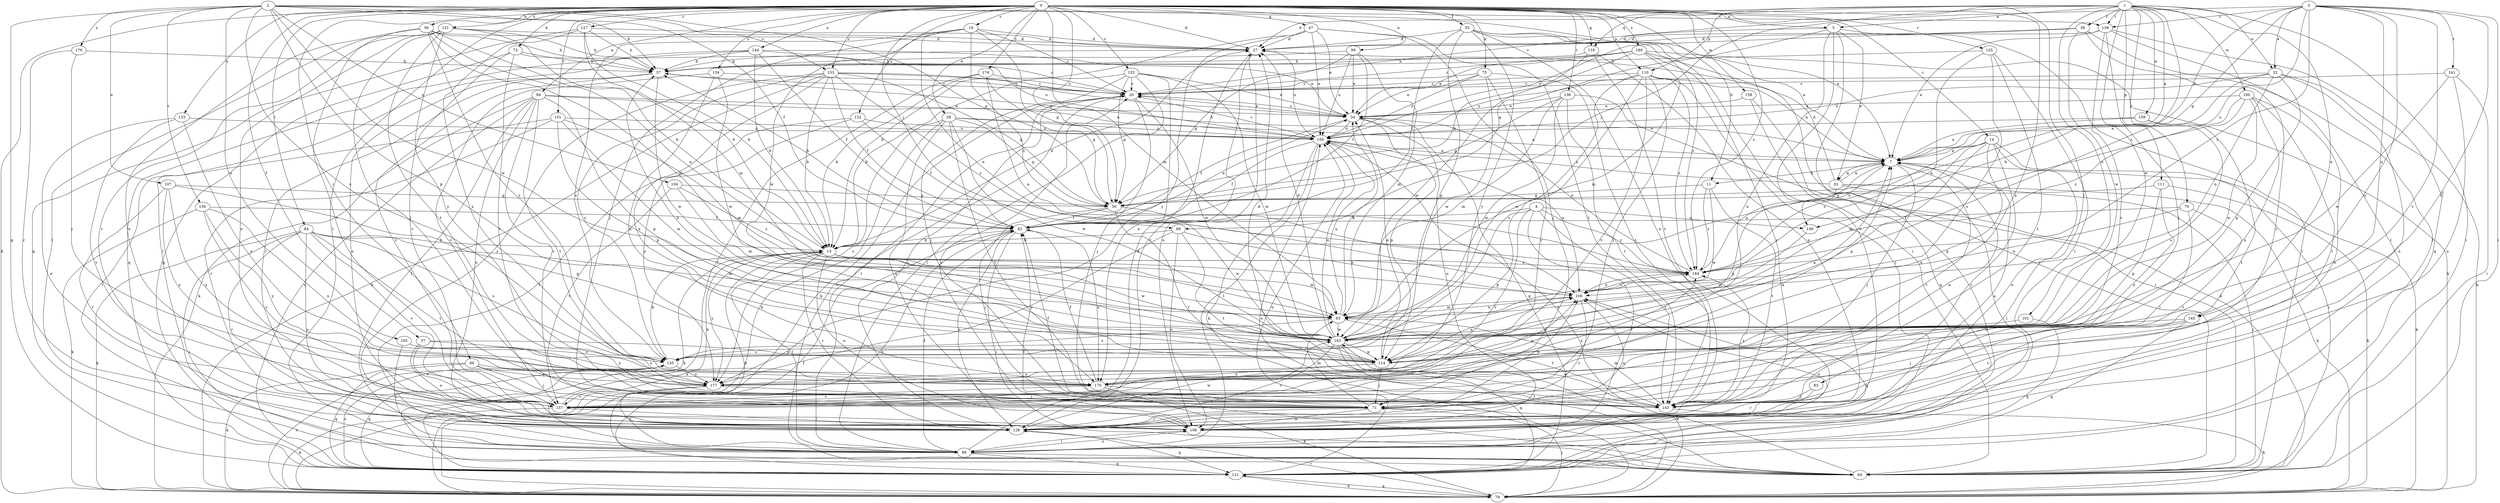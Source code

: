 strict digraph  {
0;
1;
2;
3;
4;
5;
7;
11;
13;
14;
19;
20;
27;
28;
32;
33;
34;
35;
37;
38;
42;
47;
50;
56;
57;
60;
64;
69;
70;
71;
73;
75;
79;
83;
84;
86;
93;
94;
99;
100;
101;
104;
105;
107;
108;
110;
111;
114;
119;
121;
125;
127;
128;
131;
132;
133;
134;
135;
136;
139;
141;
143;
144;
145;
149;
150;
151;
152;
153;
156;
157;
158;
159;
160;
163;
170;
174;
176;
177;
180;
184;
0 -> 5  [label=a];
0 -> 11  [label=b];
0 -> 14  [label=c];
0 -> 19  [label=c];
0 -> 27  [label=d];
0 -> 28  [label=e];
0 -> 35  [label=f];
0 -> 37  [label=f];
0 -> 47  [label=g];
0 -> 50  [label=g];
0 -> 56  [label=h];
0 -> 60  [label=i];
0 -> 69  [label=j];
0 -> 73  [label=k];
0 -> 75  [label=k];
0 -> 79  [label=k];
0 -> 83  [label=l];
0 -> 84  [label=l];
0 -> 86  [label=l];
0 -> 93  [label=m];
0 -> 94  [label=n];
0 -> 99  [label=n];
0 -> 110  [label=p];
0 -> 119  [label=q];
0 -> 125  [label=r];
0 -> 127  [label=r];
0 -> 131  [label=s];
0 -> 132  [label=s];
0 -> 133  [label=s];
0 -> 134  [label=s];
0 -> 136  [label=t];
0 -> 144  [label=u];
0 -> 151  [label=v];
0 -> 152  [label=v];
0 -> 153  [label=v];
0 -> 158  [label=w];
0 -> 170  [label=x];
0 -> 174  [label=y];
0 -> 180  [label=z];
0 -> 184  [label=z];
1 -> 5  [label=a];
1 -> 7  [label=a];
1 -> 27  [label=d];
1 -> 32  [label=e];
1 -> 38  [label=f];
1 -> 64  [label=i];
1 -> 69  [label=j];
1 -> 70  [label=j];
1 -> 101  [label=o];
1 -> 110  [label=p];
1 -> 111  [label=p];
1 -> 119  [label=q];
1 -> 139  [label=t];
1 -> 145  [label=u];
1 -> 159  [label=w];
1 -> 160  [label=w];
1 -> 163  [label=w];
1 -> 184  [label=z];
2 -> 7  [label=a];
2 -> 42  [label=f];
2 -> 50  [label=g];
2 -> 57  [label=h];
2 -> 104  [label=o];
2 -> 105  [label=o];
2 -> 107  [label=o];
2 -> 114  [label=p];
2 -> 121  [label=q];
2 -> 135  [label=s];
2 -> 139  [label=t];
2 -> 153  [label=v];
2 -> 156  [label=v];
2 -> 163  [label=w];
2 -> 176  [label=y];
3 -> 7  [label=a];
3 -> 20  [label=c];
3 -> 32  [label=e];
3 -> 50  [label=g];
3 -> 64  [label=i];
3 -> 139  [label=t];
3 -> 141  [label=t];
3 -> 145  [label=u];
3 -> 149  [label=u];
3 -> 157  [label=v];
3 -> 170  [label=x];
3 -> 177  [label=y];
3 -> 184  [label=z];
4 -> 42  [label=f];
4 -> 86  [label=l];
4 -> 114  [label=p];
4 -> 143  [label=t];
4 -> 149  [label=u];
4 -> 157  [label=v];
4 -> 184  [label=z];
5 -> 27  [label=d];
5 -> 33  [label=e];
5 -> 50  [label=g];
5 -> 64  [label=i];
5 -> 108  [label=o];
5 -> 121  [label=q];
5 -> 170  [label=x];
7 -> 11  [label=b];
7 -> 33  [label=e];
7 -> 57  [label=h];
7 -> 71  [label=j];
7 -> 79  [label=k];
7 -> 143  [label=t];
7 -> 149  [label=u];
11 -> 50  [label=g];
11 -> 143  [label=t];
11 -> 163  [label=w];
11 -> 184  [label=z];
13 -> 27  [label=d];
13 -> 86  [label=l];
13 -> 93  [label=m];
13 -> 108  [label=o];
13 -> 128  [label=r];
13 -> 163  [label=w];
13 -> 177  [label=y];
13 -> 184  [label=z];
14 -> 7  [label=a];
14 -> 64  [label=i];
14 -> 93  [label=m];
14 -> 108  [label=o];
14 -> 114  [label=p];
14 -> 128  [label=r];
14 -> 170  [label=x];
14 -> 184  [label=z];
19 -> 20  [label=c];
19 -> 27  [label=d];
19 -> 50  [label=g];
19 -> 71  [label=j];
19 -> 100  [label=n];
19 -> 135  [label=s];
19 -> 163  [label=w];
19 -> 184  [label=z];
20 -> 34  [label=e];
20 -> 71  [label=j];
20 -> 79  [label=k];
20 -> 86  [label=l];
20 -> 163  [label=w];
27 -> 57  [label=h];
27 -> 108  [label=o];
27 -> 128  [label=r];
27 -> 150  [label=u];
28 -> 7  [label=a];
28 -> 50  [label=g];
28 -> 79  [label=k];
28 -> 108  [label=o];
28 -> 143  [label=t];
28 -> 150  [label=u];
28 -> 163  [label=w];
28 -> 177  [label=y];
32 -> 13  [label=b];
32 -> 20  [label=c];
32 -> 79  [label=k];
32 -> 100  [label=n];
32 -> 108  [label=o];
32 -> 114  [label=p];
32 -> 150  [label=u];
33 -> 7  [label=a];
33 -> 27  [label=d];
33 -> 64  [label=i];
33 -> 79  [label=k];
33 -> 86  [label=l];
33 -> 114  [label=p];
33 -> 150  [label=u];
34 -> 20  [label=c];
34 -> 42  [label=f];
34 -> 108  [label=o];
34 -> 114  [label=p];
34 -> 121  [label=q];
34 -> 150  [label=u];
35 -> 7  [label=a];
35 -> 27  [label=d];
35 -> 42  [label=f];
35 -> 64  [label=i];
35 -> 108  [label=o];
35 -> 114  [label=p];
35 -> 177  [label=y];
35 -> 184  [label=z];
37 -> 108  [label=o];
37 -> 114  [label=p];
37 -> 157  [label=v];
37 -> 177  [label=y];
38 -> 27  [label=d];
38 -> 86  [label=l];
38 -> 128  [label=r];
38 -> 150  [label=u];
38 -> 163  [label=w];
42 -> 13  [label=b];
42 -> 34  [label=e];
42 -> 57  [label=h];
42 -> 64  [label=i];
42 -> 121  [label=q];
42 -> 128  [label=r];
42 -> 170  [label=x];
47 -> 13  [label=b];
47 -> 27  [label=d];
47 -> 34  [label=e];
47 -> 71  [label=j];
47 -> 143  [label=t];
47 -> 150  [label=u];
47 -> 177  [label=y];
50 -> 42  [label=f];
50 -> 71  [label=j];
50 -> 143  [label=t];
50 -> 163  [label=w];
56 -> 13  [label=b];
56 -> 27  [label=d];
56 -> 57  [label=h];
56 -> 93  [label=m];
56 -> 100  [label=n];
56 -> 108  [label=o];
56 -> 135  [label=s];
56 -> 157  [label=v];
57 -> 20  [label=c];
57 -> 108  [label=o];
57 -> 128  [label=r];
57 -> 157  [label=v];
57 -> 163  [label=w];
60 -> 71  [label=j];
60 -> 79  [label=k];
60 -> 121  [label=q];
60 -> 170  [label=x];
60 -> 177  [label=y];
64 -> 13  [label=b];
64 -> 20  [label=c];
64 -> 42  [label=f];
64 -> 135  [label=s];
64 -> 150  [label=u];
69 -> 13  [label=b];
69 -> 100  [label=n];
69 -> 108  [label=o];
69 -> 143  [label=t];
69 -> 177  [label=y];
70 -> 42  [label=f];
70 -> 71  [label=j];
70 -> 100  [label=n];
70 -> 143  [label=t];
71 -> 42  [label=f];
71 -> 64  [label=i];
71 -> 93  [label=m];
71 -> 100  [label=n];
71 -> 108  [label=o];
71 -> 128  [label=r];
73 -> 57  [label=h];
73 -> 121  [label=q];
73 -> 143  [label=t];
73 -> 150  [label=u];
73 -> 157  [label=v];
75 -> 20  [label=c];
75 -> 34  [label=e];
75 -> 143  [label=t];
75 -> 150  [label=u];
75 -> 157  [label=v];
75 -> 163  [label=w];
79 -> 42  [label=f];
79 -> 71  [label=j];
79 -> 121  [label=q];
79 -> 128  [label=r];
79 -> 135  [label=s];
79 -> 150  [label=u];
83 -> 128  [label=r];
83 -> 143  [label=t];
84 -> 13  [label=b];
84 -> 64  [label=i];
84 -> 79  [label=k];
84 -> 93  [label=m];
84 -> 108  [label=o];
84 -> 128  [label=r];
84 -> 135  [label=s];
84 -> 143  [label=t];
84 -> 157  [label=v];
86 -> 27  [label=d];
86 -> 42  [label=f];
86 -> 64  [label=i];
86 -> 100  [label=n];
86 -> 108  [label=o];
86 -> 121  [label=q];
93 -> 34  [label=e];
93 -> 100  [label=n];
93 -> 135  [label=s];
93 -> 143  [label=t];
93 -> 150  [label=u];
93 -> 163  [label=w];
94 -> 34  [label=e];
94 -> 79  [label=k];
94 -> 86  [label=l];
94 -> 108  [label=o];
94 -> 114  [label=p];
94 -> 121  [label=q];
94 -> 143  [label=t];
94 -> 150  [label=u];
94 -> 157  [label=v];
99 -> 34  [label=e];
99 -> 42  [label=f];
99 -> 50  [label=g];
99 -> 57  [label=h];
99 -> 93  [label=m];
99 -> 150  [label=u];
100 -> 93  [label=m];
100 -> 121  [label=q];
100 -> 128  [label=r];
100 -> 184  [label=z];
101 -> 121  [label=q];
101 -> 163  [label=w];
104 -> 50  [label=g];
104 -> 93  [label=m];
104 -> 143  [label=t];
104 -> 184  [label=z];
105 -> 86  [label=l];
105 -> 135  [label=s];
105 -> 170  [label=x];
107 -> 50  [label=g];
107 -> 114  [label=p];
107 -> 128  [label=r];
107 -> 170  [label=x];
107 -> 177  [label=y];
108 -> 7  [label=a];
108 -> 20  [label=c];
108 -> 86  [label=l];
110 -> 7  [label=a];
110 -> 20  [label=c];
110 -> 71  [label=j];
110 -> 86  [label=l];
110 -> 135  [label=s];
110 -> 150  [label=u];
110 -> 157  [label=v];
110 -> 163  [label=w];
110 -> 184  [label=z];
111 -> 50  [label=g];
111 -> 79  [label=k];
111 -> 114  [label=p];
111 -> 177  [label=y];
114 -> 7  [label=a];
114 -> 27  [label=d];
114 -> 34  [label=e];
114 -> 57  [label=h];
114 -> 71  [label=j];
114 -> 100  [label=n];
114 -> 170  [label=x];
114 -> 177  [label=y];
119 -> 57  [label=h];
119 -> 108  [label=o];
119 -> 143  [label=t];
119 -> 163  [label=w];
121 -> 13  [label=b];
121 -> 79  [label=k];
121 -> 135  [label=s];
121 -> 150  [label=u];
125 -> 57  [label=h];
125 -> 86  [label=l];
125 -> 100  [label=n];
125 -> 135  [label=s];
125 -> 143  [label=t];
127 -> 13  [label=b];
127 -> 27  [label=d];
127 -> 57  [label=h];
127 -> 93  [label=m];
127 -> 121  [label=q];
127 -> 170  [label=x];
128 -> 20  [label=c];
128 -> 100  [label=n];
128 -> 121  [label=q];
128 -> 163  [label=w];
131 -> 13  [label=b];
131 -> 27  [label=d];
131 -> 57  [label=h];
131 -> 71  [label=j];
131 -> 86  [label=l];
131 -> 108  [label=o];
131 -> 128  [label=r];
131 -> 143  [label=t];
131 -> 177  [label=y];
132 -> 42  [label=f];
132 -> 86  [label=l];
132 -> 150  [label=u];
132 -> 177  [label=y];
133 -> 108  [label=o];
133 -> 150  [label=u];
133 -> 157  [label=v];
133 -> 177  [label=y];
134 -> 20  [label=c];
134 -> 157  [label=v];
134 -> 163  [label=w];
134 -> 170  [label=x];
135 -> 13  [label=b];
135 -> 121  [label=q];
135 -> 177  [label=y];
136 -> 34  [label=e];
136 -> 50  [label=g];
136 -> 79  [label=k];
136 -> 93  [label=m];
136 -> 143  [label=t];
136 -> 163  [label=w];
139 -> 7  [label=a];
139 -> 27  [label=d];
139 -> 71  [label=j];
139 -> 86  [label=l];
139 -> 121  [label=q];
139 -> 157  [label=v];
141 -> 20  [label=c];
141 -> 64  [label=i];
141 -> 108  [label=o];
141 -> 163  [label=w];
143 -> 7  [label=a];
143 -> 79  [label=k];
143 -> 93  [label=m];
143 -> 163  [label=w];
143 -> 184  [label=z];
144 -> 13  [label=b];
144 -> 20  [label=c];
144 -> 34  [label=e];
144 -> 42  [label=f];
144 -> 57  [label=h];
144 -> 86  [label=l];
144 -> 121  [label=q];
145 -> 71  [label=j];
145 -> 121  [label=q];
145 -> 143  [label=t];
145 -> 163  [label=w];
149 -> 163  [label=w];
150 -> 7  [label=a];
150 -> 20  [label=c];
150 -> 42  [label=f];
150 -> 79  [label=k];
150 -> 86  [label=l];
150 -> 100  [label=n];
151 -> 86  [label=l];
151 -> 93  [label=m];
151 -> 114  [label=p];
151 -> 128  [label=r];
151 -> 150  [label=u];
151 -> 163  [label=w];
152 -> 13  [label=b];
152 -> 20  [label=c];
152 -> 34  [label=e];
152 -> 50  [label=g];
152 -> 71  [label=j];
152 -> 86  [label=l];
152 -> 163  [label=w];
152 -> 170  [label=x];
153 -> 13  [label=b];
153 -> 20  [label=c];
153 -> 34  [label=e];
153 -> 42  [label=f];
153 -> 50  [label=g];
153 -> 79  [label=k];
153 -> 128  [label=r];
153 -> 135  [label=s];
153 -> 170  [label=x];
153 -> 184  [label=z];
156 -> 42  [label=f];
156 -> 79  [label=k];
156 -> 157  [label=v];
156 -> 170  [label=x];
156 -> 177  [label=y];
157 -> 7  [label=a];
157 -> 13  [label=b];
157 -> 79  [label=k];
157 -> 128  [label=r];
157 -> 184  [label=z];
158 -> 34  [label=e];
158 -> 64  [label=i];
158 -> 121  [label=q];
159 -> 7  [label=a];
159 -> 135  [label=s];
159 -> 143  [label=t];
159 -> 150  [label=u];
160 -> 7  [label=a];
160 -> 34  [label=e];
160 -> 108  [label=o];
160 -> 143  [label=t];
160 -> 163  [label=w];
160 -> 170  [label=x];
160 -> 184  [label=z];
163 -> 27  [label=d];
163 -> 79  [label=k];
163 -> 114  [label=p];
163 -> 121  [label=q];
163 -> 128  [label=r];
163 -> 135  [label=s];
163 -> 150  [label=u];
170 -> 42  [label=f];
170 -> 79  [label=k];
170 -> 100  [label=n];
170 -> 143  [label=t];
170 -> 157  [label=v];
174 -> 13  [label=b];
174 -> 20  [label=c];
174 -> 50  [label=g];
174 -> 86  [label=l];
174 -> 100  [label=n];
176 -> 57  [label=h];
176 -> 71  [label=j];
176 -> 128  [label=r];
177 -> 71  [label=j];
177 -> 86  [label=l];
177 -> 157  [label=v];
180 -> 20  [label=c];
180 -> 34  [label=e];
180 -> 50  [label=g];
180 -> 57  [label=h];
180 -> 64  [label=i];
180 -> 79  [label=k];
180 -> 93  [label=m];
180 -> 128  [label=r];
184 -> 7  [label=a];
184 -> 34  [label=e];
184 -> 100  [label=n];
}
